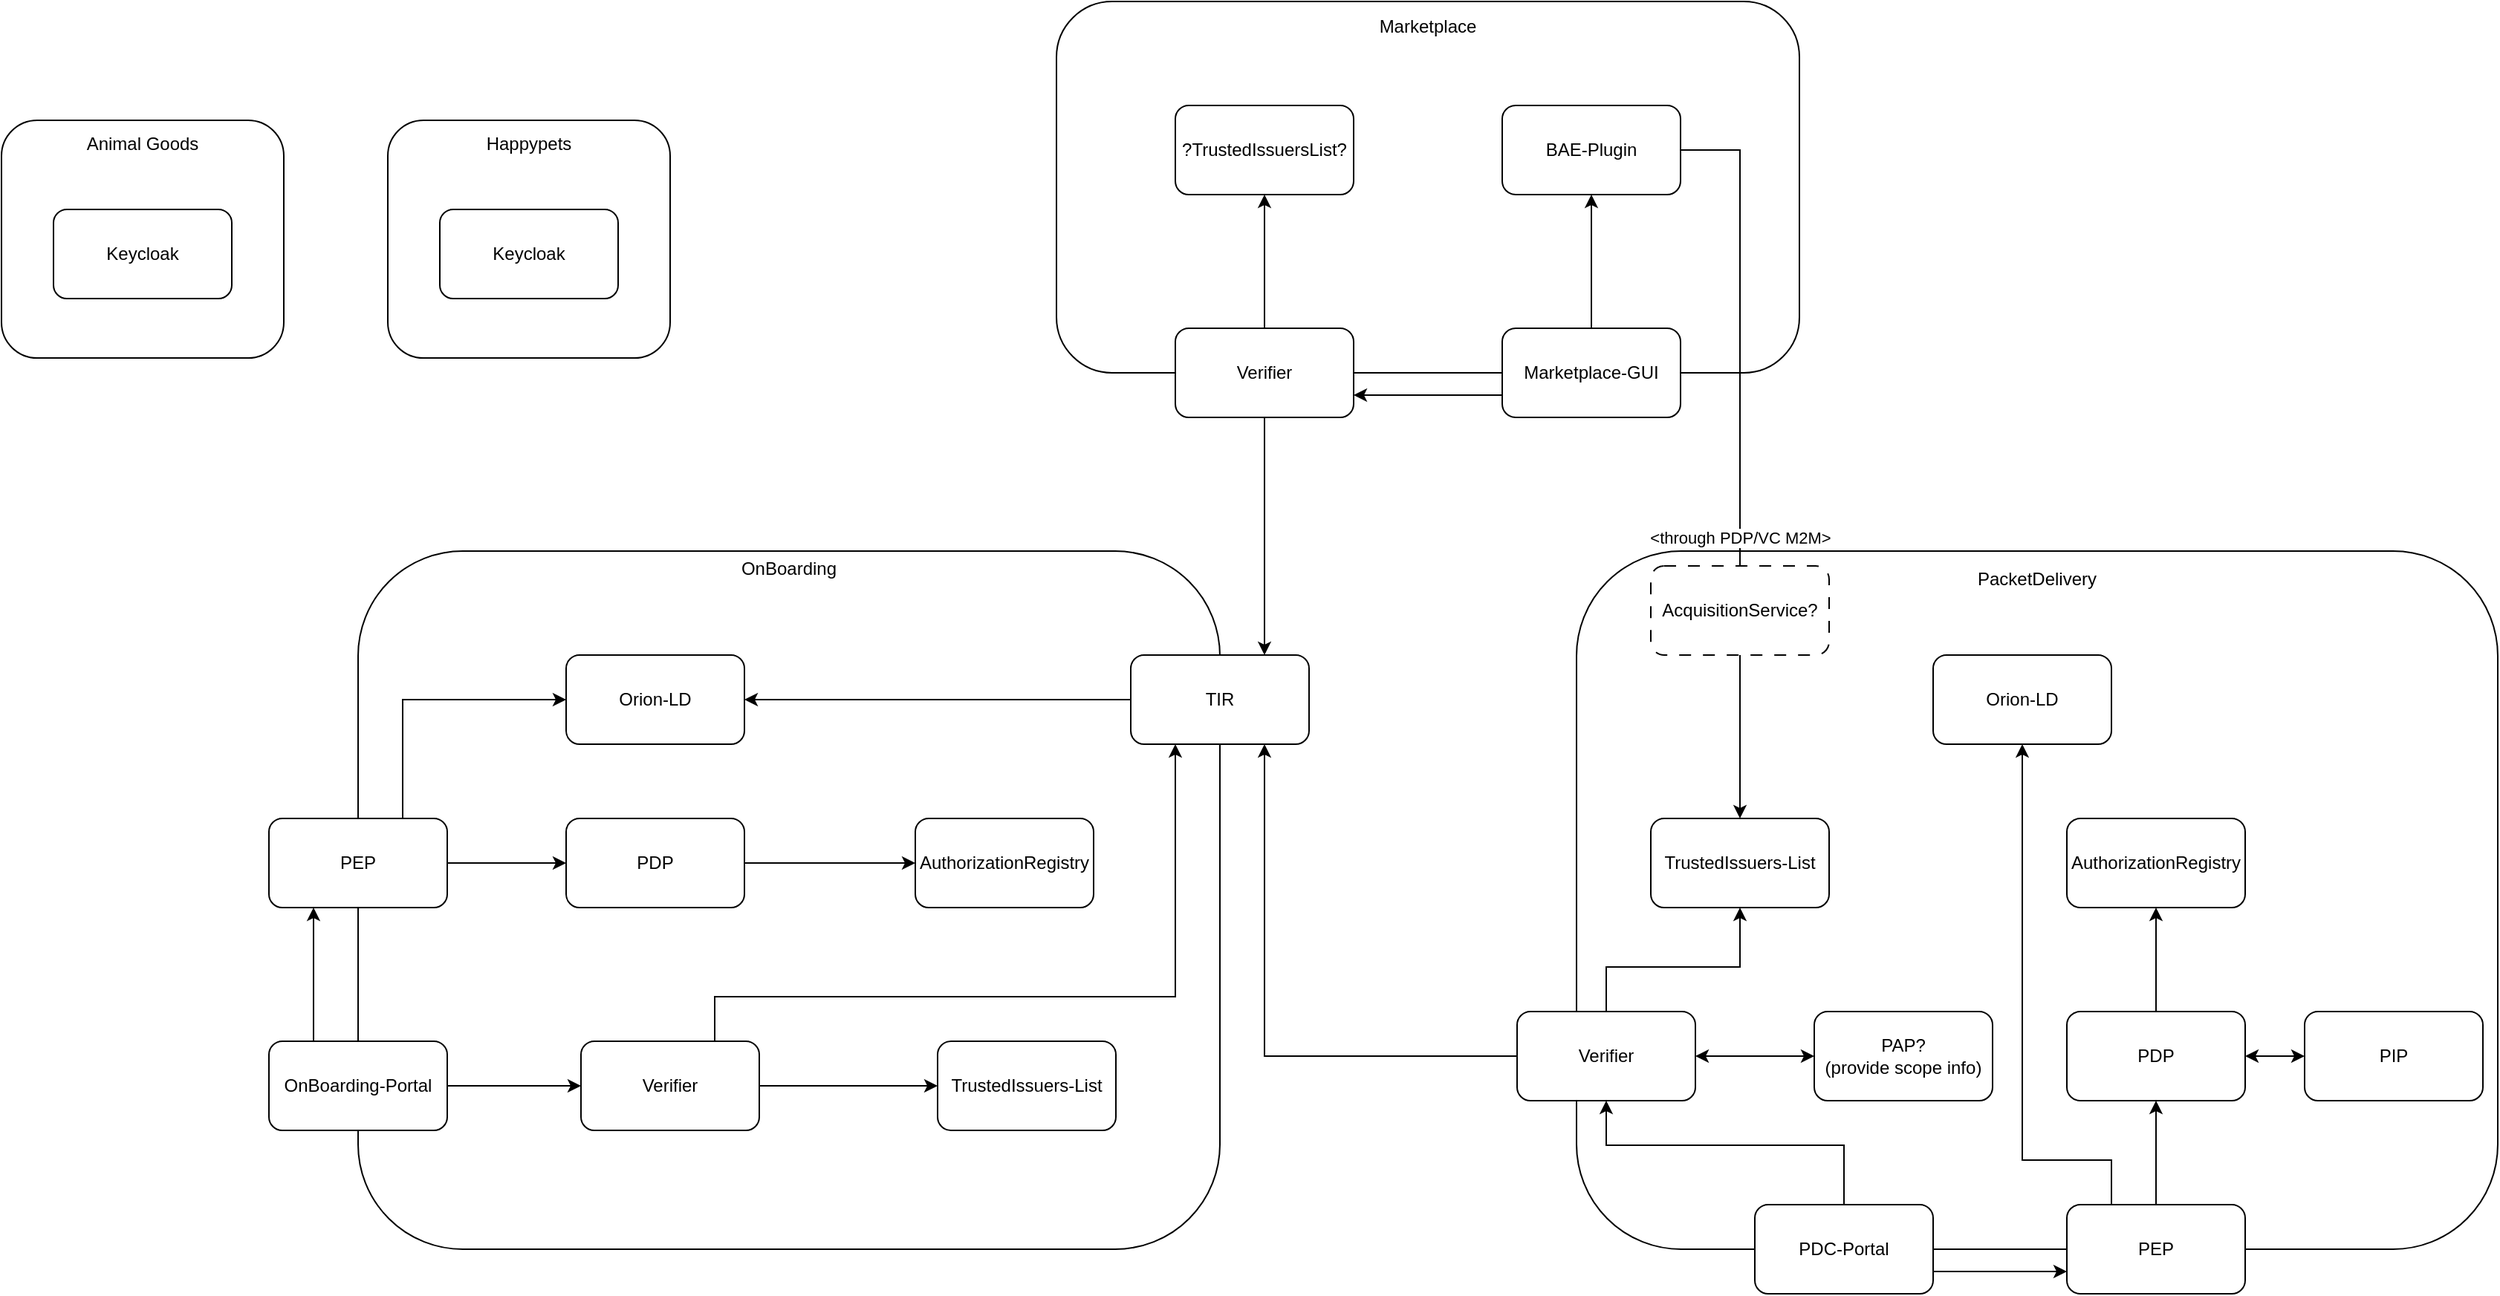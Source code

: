 <mxfile version="21.2.9" type="device">
  <diagram name="Page-1" id="DvQgP_zD8-WYzdxVWDWX">
    <mxGraphModel dx="2643" dy="2043" grid="1" gridSize="10" guides="1" tooltips="1" connect="1" arrows="1" fold="1" page="1" pageScale="1" pageWidth="850" pageHeight="1100" math="0" shadow="0">
      <root>
        <mxCell id="0" />
        <mxCell id="1" parent="0" />
        <mxCell id="6QvOfge0HcB-nAJHJCQO-1" value="&lt;div&gt;OnBoarding&lt;/div&gt;&lt;div&gt;&lt;br&gt;&lt;/div&gt;&lt;div&gt;&lt;br&gt;&lt;/div&gt;&lt;div&gt;&lt;br&gt;&lt;/div&gt;&lt;div&gt;&lt;br&gt;&lt;/div&gt;&lt;div&gt;&lt;br&gt;&lt;/div&gt;&lt;div&gt;&lt;br&gt;&lt;/div&gt;&lt;div&gt;&lt;br&gt;&lt;/div&gt;&lt;div&gt;&lt;br&gt;&lt;/div&gt;&lt;div&gt;&lt;br&gt;&lt;/div&gt;&lt;div&gt;&lt;br&gt;&lt;/div&gt;&lt;div&gt;&lt;br&gt;&lt;/div&gt;&lt;div&gt;&lt;br&gt;&lt;/div&gt;&lt;div&gt;&lt;br&gt;&lt;/div&gt;&lt;div&gt;&lt;br&gt;&lt;/div&gt;&lt;div&gt;&lt;br&gt;&lt;/div&gt;&lt;div&gt;&lt;br&gt;&lt;/div&gt;&lt;div&gt;&lt;br&gt;&lt;/div&gt;&lt;div&gt;&lt;br&gt;&lt;/div&gt;&lt;div&gt;&lt;br&gt;&lt;/div&gt;&lt;div&gt;&lt;br&gt;&lt;/div&gt;&lt;div&gt;&lt;br&gt;&lt;/div&gt;&lt;div&gt;&lt;br&gt;&lt;/div&gt;&lt;div&gt;&lt;br&gt;&lt;/div&gt;&lt;div&gt;&lt;br&gt;&lt;/div&gt;&lt;div&gt;&lt;br&gt;&lt;/div&gt;&lt;div&gt;&lt;br&gt;&lt;/div&gt;&lt;div&gt;&lt;br&gt;&lt;/div&gt;&lt;div&gt;&lt;br&gt;&lt;/div&gt;&lt;div&gt;&lt;br&gt;&lt;/div&gt;&lt;div&gt;&lt;br&gt;&lt;/div&gt;&lt;div&gt;&lt;br&gt;&lt;/div&gt;" style="rounded=1;whiteSpace=wrap;html=1;" parent="1" vertex="1">
          <mxGeometry x="50" y="220" width="580" height="470" as="geometry" />
        </mxCell>
        <mxCell id="6QvOfge0HcB-nAJHJCQO-2" value="&lt;div&gt;Marketplace&lt;/div&gt;&lt;div&gt;&lt;br&gt;&lt;/div&gt;&lt;div&gt;&lt;br&gt;&lt;/div&gt;&lt;div&gt;&lt;br&gt;&lt;/div&gt;&lt;div&gt;&lt;br&gt;&lt;/div&gt;&lt;div&gt;&lt;br&gt;&lt;/div&gt;&lt;div&gt;&lt;br&gt;&lt;/div&gt;&lt;div&gt;&lt;br&gt;&lt;/div&gt;&lt;div&gt;&lt;br&gt;&lt;/div&gt;&lt;div&gt;&lt;br&gt;&lt;/div&gt;&lt;div&gt;&lt;br&gt;&lt;/div&gt;&lt;div&gt;&lt;br&gt;&lt;/div&gt;&lt;div&gt;&lt;br&gt;&lt;/div&gt;&lt;div&gt;&lt;br&gt;&lt;/div&gt;&lt;div&gt;&lt;br&gt;&lt;/div&gt;&lt;div&gt;&lt;br&gt;&lt;/div&gt;" style="rounded=1;whiteSpace=wrap;html=1;" parent="1" vertex="1">
          <mxGeometry x="520" y="-150" width="500" height="250" as="geometry" />
        </mxCell>
        <mxCell id="6QvOfge0HcB-nAJHJCQO-3" value="&lt;div&gt;PacketDelivery&lt;/div&gt;&lt;div&gt;&lt;br&gt;&lt;/div&gt;&lt;div&gt;&lt;br&gt;&lt;/div&gt;&lt;div&gt;&lt;br&gt;&lt;/div&gt;&lt;div&gt;&lt;br&gt;&lt;/div&gt;&lt;div&gt;&lt;br&gt;&lt;/div&gt;&lt;div&gt;&lt;br&gt;&lt;/div&gt;&lt;div&gt;&lt;br&gt;&lt;/div&gt;&lt;div&gt;&lt;br&gt;&lt;/div&gt;&lt;div&gt;&lt;br&gt;&lt;/div&gt;&lt;div&gt;&lt;br&gt;&lt;/div&gt;&lt;div&gt;&lt;br&gt;&lt;/div&gt;&lt;div&gt;&lt;br&gt;&lt;/div&gt;&lt;div&gt;&lt;br&gt;&lt;/div&gt;&lt;div&gt;&lt;br&gt;&lt;/div&gt;&lt;div&gt;&lt;br&gt;&lt;/div&gt;&lt;div&gt;&lt;br&gt;&lt;/div&gt;&lt;div&gt;&lt;br&gt;&lt;/div&gt;&lt;div&gt;&lt;br&gt;&lt;/div&gt;&lt;div&gt;&lt;br&gt;&lt;/div&gt;&lt;div&gt;&lt;br&gt;&lt;/div&gt;&lt;div&gt;&lt;br&gt;&lt;/div&gt;&lt;div&gt;&lt;br&gt;&lt;/div&gt;&lt;div&gt;&lt;br&gt;&lt;/div&gt;&lt;div&gt;&lt;br&gt;&lt;/div&gt;&lt;div&gt;&lt;br&gt;&lt;/div&gt;&lt;div&gt;&lt;br&gt;&lt;/div&gt;&lt;div&gt;&lt;br&gt;&lt;/div&gt;&lt;div&gt;&lt;br&gt;&lt;/div&gt;&lt;div&gt;&lt;br&gt;&lt;/div&gt;&lt;div&gt;&lt;br&gt;&lt;/div&gt;" style="rounded=1;whiteSpace=wrap;html=1;" parent="1" vertex="1">
          <mxGeometry x="870" y="220" width="620" height="470" as="geometry" />
        </mxCell>
        <mxCell id="6QvOfge0HcB-nAJHJCQO-4" value="&lt;div&gt;Happypets&lt;/div&gt;&lt;div&gt;&lt;br&gt;&lt;/div&gt;&lt;div&gt;&lt;br&gt;&lt;/div&gt;&lt;div&gt;&lt;br&gt;&lt;/div&gt;&lt;div&gt;&lt;br&gt;&lt;/div&gt;&lt;div&gt;&lt;br&gt;&lt;/div&gt;&lt;div&gt;&lt;br&gt;&lt;/div&gt;&lt;div&gt;&lt;br&gt;&lt;/div&gt;&lt;div&gt;&lt;br&gt;&lt;/div&gt;&lt;div&gt;&lt;br&gt;&lt;/div&gt;" style="rounded=1;whiteSpace=wrap;html=1;" parent="1" vertex="1">
          <mxGeometry x="70" y="-70" width="190" height="160" as="geometry" />
        </mxCell>
        <mxCell id="6QvOfge0HcB-nAJHJCQO-5" value="Orion-LD" style="rounded=1;whiteSpace=wrap;html=1;" parent="1" vertex="1">
          <mxGeometry x="190" y="290" width="120" height="60" as="geometry" />
        </mxCell>
        <mxCell id="6QvOfge0HcB-nAJHJCQO-6" value="PEP" style="rounded=1;whiteSpace=wrap;html=1;" parent="1" vertex="1">
          <mxGeometry x="-10" y="400" width="120" height="60" as="geometry" />
        </mxCell>
        <mxCell id="6QvOfge0HcB-nAJHJCQO-9" value="TIR" style="rounded=1;whiteSpace=wrap;html=1;" parent="1" vertex="1">
          <mxGeometry x="570" y="290" width="120" height="60" as="geometry" />
        </mxCell>
        <mxCell id="6QvOfge0HcB-nAJHJCQO-11" value="" style="endArrow=classic;html=1;rounded=0;entryX=1;entryY=0.5;entryDx=0;entryDy=0;" parent="1" target="6QvOfge0HcB-nAJHJCQO-5" edge="1">
          <mxGeometry width="50" height="50" relative="1" as="geometry">
            <mxPoint x="570" y="320" as="sourcePoint" />
            <mxPoint x="-50" y="410" as="targetPoint" />
          </mxGeometry>
        </mxCell>
        <mxCell id="6QvOfge0HcB-nAJHJCQO-12" value="PDP" style="rounded=1;whiteSpace=wrap;html=1;" parent="1" vertex="1">
          <mxGeometry x="190" y="400" width="120" height="60" as="geometry" />
        </mxCell>
        <mxCell id="6QvOfge0HcB-nAJHJCQO-13" value="TrustedIssuers-List" style="rounded=1;whiteSpace=wrap;html=1;" parent="1" vertex="1">
          <mxGeometry x="440" y="550" width="120" height="60" as="geometry" />
        </mxCell>
        <mxCell id="6QvOfge0HcB-nAJHJCQO-14" value="Verifier" style="rounded=1;whiteSpace=wrap;html=1;" parent="1" vertex="1">
          <mxGeometry x="200" y="550" width="120" height="60" as="geometry" />
        </mxCell>
        <mxCell id="6QvOfge0HcB-nAJHJCQO-15" value="OnBoarding-Portal" style="rounded=1;whiteSpace=wrap;html=1;" parent="1" vertex="1">
          <mxGeometry x="-10" y="550" width="120" height="60" as="geometry" />
        </mxCell>
        <mxCell id="6QvOfge0HcB-nAJHJCQO-16" value="" style="endArrow=classic;html=1;rounded=0;exitX=0.75;exitY=0;exitDx=0;exitDy=0;entryX=0.25;entryY=1;entryDx=0;entryDy=0;" parent="1" source="6QvOfge0HcB-nAJHJCQO-14" target="6QvOfge0HcB-nAJHJCQO-9" edge="1">
          <mxGeometry width="50" height="50" relative="1" as="geometry">
            <mxPoint x="380" y="500" as="sourcePoint" />
            <mxPoint x="430" y="450" as="targetPoint" />
            <Array as="points">
              <mxPoint x="290" y="520" />
              <mxPoint x="600" y="520" />
            </Array>
          </mxGeometry>
        </mxCell>
        <mxCell id="6QvOfge0HcB-nAJHJCQO-17" value="" style="endArrow=classic;html=1;rounded=0;exitX=1;exitY=0.5;exitDx=0;exitDy=0;entryX=0;entryY=0.5;entryDx=0;entryDy=0;" parent="1" source="6QvOfge0HcB-nAJHJCQO-14" target="6QvOfge0HcB-nAJHJCQO-13" edge="1">
          <mxGeometry width="50" height="50" relative="1" as="geometry">
            <mxPoint x="-190" y="660" as="sourcePoint" />
            <mxPoint x="-140" y="610" as="targetPoint" />
          </mxGeometry>
        </mxCell>
        <mxCell id="6QvOfge0HcB-nAJHJCQO-18" value="" style="endArrow=classic;html=1;rounded=0;entryX=0;entryY=0.5;entryDx=0;entryDy=0;exitX=1;exitY=0.5;exitDx=0;exitDy=0;" parent="1" source="6QvOfge0HcB-nAJHJCQO-15" target="6QvOfge0HcB-nAJHJCQO-14" edge="1">
          <mxGeometry width="50" height="50" relative="1" as="geometry">
            <mxPoint x="-270" y="620" as="sourcePoint" />
            <mxPoint x="-220" y="570" as="targetPoint" />
          </mxGeometry>
        </mxCell>
        <mxCell id="6QvOfge0HcB-nAJHJCQO-19" value="" style="endArrow=classic;html=1;rounded=0;entryX=0.25;entryY=1;entryDx=0;entryDy=0;exitX=0.25;exitY=0;exitDx=0;exitDy=0;" parent="1" source="6QvOfge0HcB-nAJHJCQO-15" target="6QvOfge0HcB-nAJHJCQO-6" edge="1">
          <mxGeometry width="50" height="50" relative="1" as="geometry">
            <mxPoint x="-230" y="600" as="sourcePoint" />
            <mxPoint x="-180" y="550" as="targetPoint" />
          </mxGeometry>
        </mxCell>
        <mxCell id="6QvOfge0HcB-nAJHJCQO-20" value="" style="endArrow=classic;html=1;rounded=0;entryX=0;entryY=0.5;entryDx=0;entryDy=0;exitX=1;exitY=0.5;exitDx=0;exitDy=0;" parent="1" source="6QvOfge0HcB-nAJHJCQO-6" target="6QvOfge0HcB-nAJHJCQO-12" edge="1">
          <mxGeometry width="50" height="50" relative="1" as="geometry">
            <mxPoint x="-230" y="500" as="sourcePoint" />
            <mxPoint x="-180" y="450" as="targetPoint" />
          </mxGeometry>
        </mxCell>
        <mxCell id="6QvOfge0HcB-nAJHJCQO-21" value="AuthorizationRegistry" style="rounded=1;whiteSpace=wrap;html=1;" parent="1" vertex="1">
          <mxGeometry x="425" y="400" width="120" height="60" as="geometry" />
        </mxCell>
        <mxCell id="6QvOfge0HcB-nAJHJCQO-22" value="" style="endArrow=classic;html=1;rounded=0;exitX=1;exitY=0.5;exitDx=0;exitDy=0;entryX=0;entryY=0.5;entryDx=0;entryDy=0;" parent="1" source="6QvOfge0HcB-nAJHJCQO-12" target="6QvOfge0HcB-nAJHJCQO-21" edge="1">
          <mxGeometry width="50" height="50" relative="1" as="geometry">
            <mxPoint x="160" y="520" as="sourcePoint" />
            <mxPoint x="210" y="470" as="targetPoint" />
          </mxGeometry>
        </mxCell>
        <mxCell id="6QvOfge0HcB-nAJHJCQO-27" value="Keycloak" style="rounded=1;whiteSpace=wrap;html=1;" parent="1" vertex="1">
          <mxGeometry x="105" y="-10" width="120" height="60" as="geometry" />
        </mxCell>
        <mxCell id="6QvOfge0HcB-nAJHJCQO-28" value="Orion-LD" style="rounded=1;whiteSpace=wrap;html=1;" parent="1" vertex="1">
          <mxGeometry x="1110" y="290" width="120" height="60" as="geometry" />
        </mxCell>
        <mxCell id="6QvOfge0HcB-nAJHJCQO-29" value="" style="endArrow=classic;html=1;rounded=0;exitX=0.75;exitY=0;exitDx=0;exitDy=0;entryX=0;entryY=0.5;entryDx=0;entryDy=0;" parent="1" source="6QvOfge0HcB-nAJHJCQO-6" target="6QvOfge0HcB-nAJHJCQO-5" edge="1">
          <mxGeometry width="50" height="50" relative="1" as="geometry">
            <mxPoint x="-70" y="160" as="sourcePoint" />
            <mxPoint x="-20" y="110" as="targetPoint" />
            <Array as="points">
              <mxPoint x="80" y="320" />
            </Array>
          </mxGeometry>
        </mxCell>
        <mxCell id="6QvOfge0HcB-nAJHJCQO-30" value="Verifier" style="rounded=1;whiteSpace=wrap;html=1;" parent="1" vertex="1">
          <mxGeometry x="830" y="530" width="120" height="60" as="geometry" />
        </mxCell>
        <mxCell id="6QvOfge0HcB-nAJHJCQO-31" value="PDC-Portal" style="rounded=1;whiteSpace=wrap;html=1;" parent="1" vertex="1">
          <mxGeometry x="990" y="660" width="120" height="60" as="geometry" />
        </mxCell>
        <mxCell id="6QvOfge0HcB-nAJHJCQO-32" value="" style="endArrow=classic;html=1;rounded=0;exitX=0;exitY=0.5;exitDx=0;exitDy=0;entryX=0.75;entryY=1;entryDx=0;entryDy=0;" parent="1" source="6QvOfge0HcB-nAJHJCQO-30" target="6QvOfge0HcB-nAJHJCQO-9" edge="1">
          <mxGeometry width="50" height="50" relative="1" as="geometry">
            <mxPoint x="730" y="700" as="sourcePoint" />
            <mxPoint x="780" y="650" as="targetPoint" />
            <Array as="points">
              <mxPoint x="660" y="560" />
            </Array>
          </mxGeometry>
        </mxCell>
        <mxCell id="6QvOfge0HcB-nAJHJCQO-35" value="PEP" style="rounded=1;whiteSpace=wrap;html=1;" parent="1" vertex="1">
          <mxGeometry x="1200" y="660" width="120" height="60" as="geometry" />
        </mxCell>
        <mxCell id="6QvOfge0HcB-nAJHJCQO-36" value="PDP" style="rounded=1;whiteSpace=wrap;html=1;" parent="1" vertex="1">
          <mxGeometry x="1200" y="530" width="120" height="60" as="geometry" />
        </mxCell>
        <mxCell id="6QvOfge0HcB-nAJHJCQO-37" value="AuthorizationRegistry" style="rounded=1;whiteSpace=wrap;html=1;" parent="1" vertex="1">
          <mxGeometry x="1200" y="400" width="120" height="60" as="geometry" />
        </mxCell>
        <mxCell id="6QvOfge0HcB-nAJHJCQO-38" value="TrustedIssuers-List" style="rounded=1;whiteSpace=wrap;html=1;" parent="1" vertex="1">
          <mxGeometry x="920" y="400" width="120" height="60" as="geometry" />
        </mxCell>
        <mxCell id="6QvOfge0HcB-nAJHJCQO-39" value="" style="endArrow=classic;html=1;rounded=0;exitX=0.5;exitY=0;exitDx=0;exitDy=0;" parent="1" source="6QvOfge0HcB-nAJHJCQO-30" target="6QvOfge0HcB-nAJHJCQO-38" edge="1">
          <mxGeometry width="50" height="50" relative="1" as="geometry">
            <mxPoint x="720" y="810" as="sourcePoint" />
            <mxPoint x="770" y="760" as="targetPoint" />
            <Array as="points">
              <mxPoint x="890" y="500" />
              <mxPoint x="980" y="500" />
            </Array>
          </mxGeometry>
        </mxCell>
        <mxCell id="6QvOfge0HcB-nAJHJCQO-40" value="" style="endArrow=classic;html=1;rounded=0;entryX=0.5;entryY=1;entryDx=0;entryDy=0;exitX=0.5;exitY=0;exitDx=0;exitDy=0;" parent="1" source="6QvOfge0HcB-nAJHJCQO-31" target="6QvOfge0HcB-nAJHJCQO-30" edge="1">
          <mxGeometry width="50" height="50" relative="1" as="geometry">
            <mxPoint x="770" y="860" as="sourcePoint" />
            <mxPoint x="820" y="810" as="targetPoint" />
            <Array as="points">
              <mxPoint x="1050" y="620" />
              <mxPoint x="890" y="620" />
            </Array>
          </mxGeometry>
        </mxCell>
        <mxCell id="6QvOfge0HcB-nAJHJCQO-41" value="" style="endArrow=classic;html=1;rounded=0;exitX=1;exitY=0.75;exitDx=0;exitDy=0;entryX=0;entryY=0.75;entryDx=0;entryDy=0;" parent="1" source="6QvOfge0HcB-nAJHJCQO-31" target="6QvOfge0HcB-nAJHJCQO-35" edge="1">
          <mxGeometry width="50" height="50" relative="1" as="geometry">
            <mxPoint x="800" y="860" as="sourcePoint" />
            <mxPoint x="850" y="810" as="targetPoint" />
          </mxGeometry>
        </mxCell>
        <mxCell id="6QvOfge0HcB-nAJHJCQO-42" value="" style="endArrow=classic;html=1;rounded=0;exitX=0.5;exitY=0;exitDx=0;exitDy=0;entryX=0.5;entryY=1;entryDx=0;entryDy=0;" parent="1" source="6QvOfge0HcB-nAJHJCQO-35" target="6QvOfge0HcB-nAJHJCQO-36" edge="1">
          <mxGeometry width="50" height="50" relative="1" as="geometry">
            <mxPoint x="1070" y="960" as="sourcePoint" />
            <mxPoint x="1120" y="910" as="targetPoint" />
          </mxGeometry>
        </mxCell>
        <mxCell id="6QvOfge0HcB-nAJHJCQO-43" value="" style="endArrow=classic;html=1;rounded=0;exitX=0.25;exitY=0;exitDx=0;exitDy=0;entryX=0.5;entryY=1;entryDx=0;entryDy=0;" parent="1" source="6QvOfge0HcB-nAJHJCQO-35" target="6QvOfge0HcB-nAJHJCQO-28" edge="1">
          <mxGeometry width="50" height="50" relative="1" as="geometry">
            <mxPoint x="720" y="780" as="sourcePoint" />
            <mxPoint x="770" y="730" as="targetPoint" />
            <Array as="points">
              <mxPoint x="1230" y="630" />
              <mxPoint x="1170" y="630" />
            </Array>
          </mxGeometry>
        </mxCell>
        <mxCell id="6QvOfge0HcB-nAJHJCQO-44" value="" style="endArrow=classic;html=1;rounded=0;entryX=0.5;entryY=1;entryDx=0;entryDy=0;" parent="1" source="6QvOfge0HcB-nAJHJCQO-36" target="6QvOfge0HcB-nAJHJCQO-37" edge="1">
          <mxGeometry width="50" height="50" relative="1" as="geometry">
            <mxPoint x="750" y="750" as="sourcePoint" />
            <mxPoint x="800" y="700" as="targetPoint" />
          </mxGeometry>
        </mxCell>
        <mxCell id="6QvOfge0HcB-nAJHJCQO-46" value="Verifier" style="rounded=1;whiteSpace=wrap;html=1;" parent="1" vertex="1">
          <mxGeometry x="600" y="70" width="120" height="60" as="geometry" />
        </mxCell>
        <mxCell id="6QvOfge0HcB-nAJHJCQO-47" value="Marketplace-GUI" style="rounded=1;whiteSpace=wrap;html=1;" parent="1" vertex="1">
          <mxGeometry x="820" y="70" width="120" height="60" as="geometry" />
        </mxCell>
        <mxCell id="6QvOfge0HcB-nAJHJCQO-48" value="" style="endArrow=classic;html=1;rounded=0;exitX=0;exitY=0.75;exitDx=0;exitDy=0;" parent="1" source="6QvOfge0HcB-nAJHJCQO-47" edge="1">
          <mxGeometry width="50" height="50" relative="1" as="geometry">
            <mxPoint x="-140" y="150" as="sourcePoint" />
            <mxPoint x="720" y="115" as="targetPoint" />
          </mxGeometry>
        </mxCell>
        <mxCell id="6QvOfge0HcB-nAJHJCQO-50" value="?TrustedIssuersList?" style="rounded=1;whiteSpace=wrap;html=1;" parent="1" vertex="1">
          <mxGeometry x="600" y="-80" width="120" height="60" as="geometry" />
        </mxCell>
        <mxCell id="6QvOfge0HcB-nAJHJCQO-51" value="" style="endArrow=classic;html=1;rounded=0;exitX=0.5;exitY=0;exitDx=0;exitDy=0;entryX=0.5;entryY=1;entryDx=0;entryDy=0;" parent="1" source="6QvOfge0HcB-nAJHJCQO-46" target="6QvOfge0HcB-nAJHJCQO-50" edge="1">
          <mxGeometry width="50" height="50" relative="1" as="geometry">
            <mxPoint x="370" y="90" as="sourcePoint" />
            <mxPoint x="420" y="40" as="targetPoint" />
          </mxGeometry>
        </mxCell>
        <mxCell id="6QvOfge0HcB-nAJHJCQO-52" value="" style="endArrow=classic;html=1;rounded=0;exitX=0.5;exitY=1;exitDx=0;exitDy=0;entryX=0.75;entryY=0;entryDx=0;entryDy=0;" parent="1" source="6QvOfge0HcB-nAJHJCQO-46" target="6QvOfge0HcB-nAJHJCQO-9" edge="1">
          <mxGeometry width="50" height="50" relative="1" as="geometry">
            <mxPoint x="90" y="10" as="sourcePoint" />
            <mxPoint x="140" y="-40" as="targetPoint" />
          </mxGeometry>
        </mxCell>
        <mxCell id="6QvOfge0HcB-nAJHJCQO-53" value="BAE-Plugin" style="rounded=1;whiteSpace=wrap;html=1;" parent="1" vertex="1">
          <mxGeometry x="820" y="-80" width="120" height="60" as="geometry" />
        </mxCell>
        <mxCell id="6QvOfge0HcB-nAJHJCQO-55" value="&amp;lt;through PDP/VC M2M&amp;gt;" style="endArrow=classic;html=1;rounded=0;exitX=1;exitY=0.5;exitDx=0;exitDy=0;entryX=0.5;entryY=0;entryDx=0;entryDy=0;" parent="1" source="6QvOfge0HcB-nAJHJCQO-53" target="6QvOfge0HcB-nAJHJCQO-38" edge="1">
          <mxGeometry x="0.222" width="50" height="50" relative="1" as="geometry">
            <mxPoint x="1120" y="-130" as="sourcePoint" />
            <mxPoint x="1170" y="-180" as="targetPoint" />
            <Array as="points">
              <mxPoint x="980" y="-50" />
            </Array>
            <mxPoint y="1" as="offset" />
          </mxGeometry>
        </mxCell>
        <mxCell id="6QvOfge0HcB-nAJHJCQO-56" value="" style="endArrow=classic;html=1;rounded=0;exitX=0.5;exitY=0;exitDx=0;exitDy=0;entryX=0.5;entryY=1;entryDx=0;entryDy=0;" parent="1" source="6QvOfge0HcB-nAJHJCQO-47" target="6QvOfge0HcB-nAJHJCQO-53" edge="1">
          <mxGeometry width="50" height="50" relative="1" as="geometry">
            <mxPoint x="1210" y="-30" as="sourcePoint" />
            <mxPoint x="880" y="30" as="targetPoint" />
          </mxGeometry>
        </mxCell>
        <mxCell id="ivkakjZtGVHeTgjjwRLb-1" value="&lt;div&gt;Animal Goods&lt;/div&gt;&lt;div&gt;&lt;br&gt;&lt;/div&gt;&lt;div&gt;&lt;br&gt;&lt;/div&gt;&lt;div&gt;&lt;br&gt;&lt;/div&gt;&lt;div&gt;&lt;br&gt;&lt;/div&gt;&lt;div&gt;&lt;br&gt;&lt;/div&gt;&lt;div&gt;&lt;br&gt;&lt;/div&gt;&lt;div&gt;&lt;br&gt;&lt;/div&gt;&lt;div&gt;&lt;br&gt;&lt;/div&gt;&lt;div&gt;&lt;br&gt;&lt;/div&gt;" style="rounded=1;whiteSpace=wrap;html=1;" vertex="1" parent="1">
          <mxGeometry x="-190" y="-70" width="190" height="160" as="geometry" />
        </mxCell>
        <mxCell id="ivkakjZtGVHeTgjjwRLb-2" value="Keycloak" style="rounded=1;whiteSpace=wrap;html=1;" vertex="1" parent="1">
          <mxGeometry x="-155" y="-10" width="120" height="60" as="geometry" />
        </mxCell>
        <mxCell id="ivkakjZtGVHeTgjjwRLb-4" value="AcquisitionService?" style="rounded=1;whiteSpace=wrap;html=1;dashed=1;dashPattern=8 8;" vertex="1" parent="1">
          <mxGeometry x="920" y="230" width="120" height="60" as="geometry" />
        </mxCell>
        <mxCell id="ivkakjZtGVHeTgjjwRLb-5" value="PIP" style="rounded=1;whiteSpace=wrap;html=1;" vertex="1" parent="1">
          <mxGeometry x="1360" y="530" width="120" height="60" as="geometry" />
        </mxCell>
        <mxCell id="ivkakjZtGVHeTgjjwRLb-6" value="" style="endArrow=classic;startArrow=classic;html=1;rounded=0;entryX=0;entryY=0.5;entryDx=0;entryDy=0;exitX=1;exitY=0.5;exitDx=0;exitDy=0;" edge="1" parent="1" source="6QvOfge0HcB-nAJHJCQO-36" target="ivkakjZtGVHeTgjjwRLb-5">
          <mxGeometry width="50" height="50" relative="1" as="geometry">
            <mxPoint x="1300" y="650" as="sourcePoint" />
            <mxPoint x="1350" y="600" as="targetPoint" />
          </mxGeometry>
        </mxCell>
        <mxCell id="ivkakjZtGVHeTgjjwRLb-7" value="&lt;div&gt;PAP?&lt;/div&gt;&lt;div&gt;(provide scope info)&lt;br&gt;&lt;/div&gt;" style="rounded=1;whiteSpace=wrap;html=1;" vertex="1" parent="1">
          <mxGeometry x="1030" y="530" width="120" height="60" as="geometry" />
        </mxCell>
        <mxCell id="ivkakjZtGVHeTgjjwRLb-8" value="" style="endArrow=classic;startArrow=classic;html=1;rounded=0;entryX=0;entryY=0.5;entryDx=0;entryDy=0;" edge="1" parent="1" source="6QvOfge0HcB-nAJHJCQO-30" target="ivkakjZtGVHeTgjjwRLb-7">
          <mxGeometry width="50" height="50" relative="1" as="geometry">
            <mxPoint x="720" y="520" as="sourcePoint" />
            <mxPoint x="770" y="470" as="targetPoint" />
          </mxGeometry>
        </mxCell>
      </root>
    </mxGraphModel>
  </diagram>
</mxfile>
